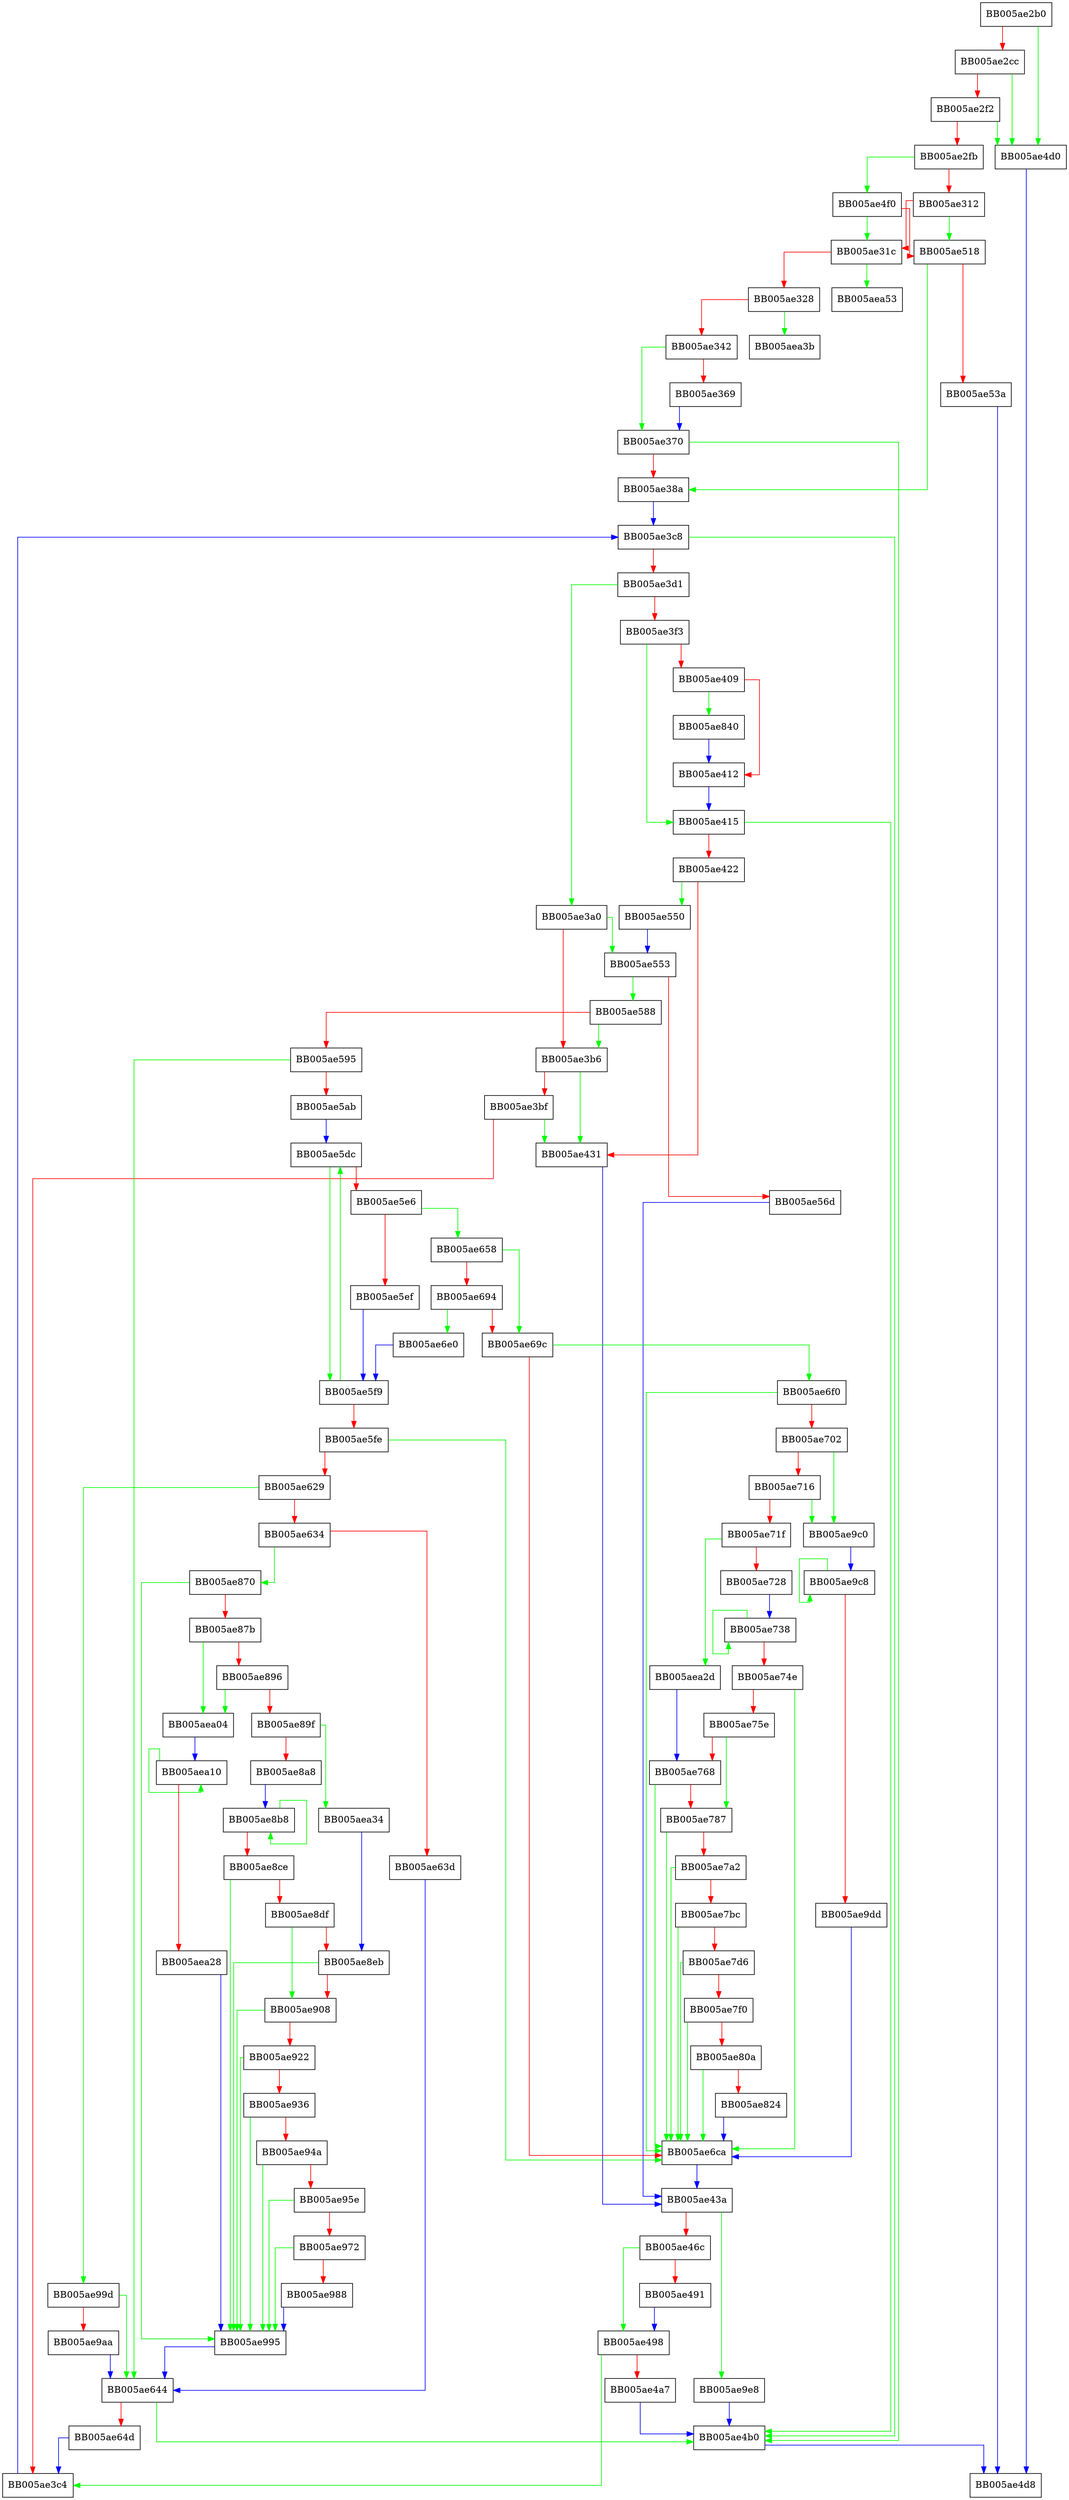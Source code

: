 digraph b64_read {
  node [shape="box"];
  graph [splines=ortho];
  BB005ae2b0 -> BB005ae4d0 [color="green"];
  BB005ae2b0 -> BB005ae2cc [color="red"];
  BB005ae2cc -> BB005ae4d0 [color="green"];
  BB005ae2cc -> BB005ae2f2 [color="red"];
  BB005ae2f2 -> BB005ae4d0 [color="green"];
  BB005ae2f2 -> BB005ae2fb [color="red"];
  BB005ae2fb -> BB005ae4f0 [color="green"];
  BB005ae2fb -> BB005ae312 [color="red"];
  BB005ae312 -> BB005ae518 [color="green"];
  BB005ae312 -> BB005ae31c [color="red"];
  BB005ae31c -> BB005aea53 [color="green"];
  BB005ae31c -> BB005ae328 [color="red"];
  BB005ae328 -> BB005aea3b [color="green"];
  BB005ae328 -> BB005ae342 [color="red"];
  BB005ae342 -> BB005ae370 [color="green"];
  BB005ae342 -> BB005ae369 [color="red"];
  BB005ae369 -> BB005ae370 [color="blue"];
  BB005ae370 -> BB005ae4b0 [color="green"];
  BB005ae370 -> BB005ae38a [color="red"];
  BB005ae38a -> BB005ae3c8 [color="blue"];
  BB005ae3a0 -> BB005ae553 [color="green"];
  BB005ae3a0 -> BB005ae3b6 [color="red"];
  BB005ae3b6 -> BB005ae431 [color="green"];
  BB005ae3b6 -> BB005ae3bf [color="red"];
  BB005ae3bf -> BB005ae431 [color="green"];
  BB005ae3bf -> BB005ae3c4 [color="red"];
  BB005ae3c4 -> BB005ae3c8 [color="blue"];
  BB005ae3c8 -> BB005ae4b0 [color="green"];
  BB005ae3c8 -> BB005ae3d1 [color="red"];
  BB005ae3d1 -> BB005ae3a0 [color="green"];
  BB005ae3d1 -> BB005ae3f3 [color="red"];
  BB005ae3f3 -> BB005ae415 [color="green"];
  BB005ae3f3 -> BB005ae409 [color="red"];
  BB005ae409 -> BB005ae840 [color="green"];
  BB005ae409 -> BB005ae412 [color="red"];
  BB005ae412 -> BB005ae415 [color="blue"];
  BB005ae415 -> BB005ae4b0 [color="green"];
  BB005ae415 -> BB005ae422 [color="red"];
  BB005ae422 -> BB005ae550 [color="green"];
  BB005ae422 -> BB005ae431 [color="red"];
  BB005ae431 -> BB005ae43a [color="blue"];
  BB005ae43a -> BB005ae9e8 [color="green"];
  BB005ae43a -> BB005ae46c [color="red"];
  BB005ae46c -> BB005ae498 [color="green"];
  BB005ae46c -> BB005ae491 [color="red"];
  BB005ae491 -> BB005ae498 [color="blue"];
  BB005ae498 -> BB005ae3c4 [color="green"];
  BB005ae498 -> BB005ae4a7 [color="red"];
  BB005ae4a7 -> BB005ae4b0 [color="blue"];
  BB005ae4b0 -> BB005ae4d8 [color="blue"];
  BB005ae4d0 -> BB005ae4d8 [color="blue"];
  BB005ae4f0 -> BB005ae31c [color="green"];
  BB005ae4f0 -> BB005ae518 [color="red"];
  BB005ae518 -> BB005ae38a [color="green"];
  BB005ae518 -> BB005ae53a [color="red"];
  BB005ae53a -> BB005ae4d8 [color="blue"];
  BB005ae550 -> BB005ae553 [color="blue"];
  BB005ae553 -> BB005ae588 [color="green"];
  BB005ae553 -> BB005ae56d [color="red"];
  BB005ae56d -> BB005ae43a [color="blue"];
  BB005ae588 -> BB005ae3b6 [color="green"];
  BB005ae588 -> BB005ae595 [color="red"];
  BB005ae595 -> BB005ae644 [color="green"];
  BB005ae595 -> BB005ae5ab [color="red"];
  BB005ae5ab -> BB005ae5dc [color="blue"];
  BB005ae5dc -> BB005ae5f9 [color="green"];
  BB005ae5dc -> BB005ae5e6 [color="red"];
  BB005ae5e6 -> BB005ae658 [color="green"];
  BB005ae5e6 -> BB005ae5ef [color="red"];
  BB005ae5ef -> BB005ae5f9 [color="blue"];
  BB005ae5f9 -> BB005ae5dc [color="green"];
  BB005ae5f9 -> BB005ae5fe [color="red"];
  BB005ae5fe -> BB005ae6ca [color="green"];
  BB005ae5fe -> BB005ae629 [color="red"];
  BB005ae629 -> BB005ae99d [color="green"];
  BB005ae629 -> BB005ae634 [color="red"];
  BB005ae634 -> BB005ae870 [color="green"];
  BB005ae634 -> BB005ae63d [color="red"];
  BB005ae63d -> BB005ae644 [color="blue"];
  BB005ae644 -> BB005ae4b0 [color="green"];
  BB005ae644 -> BB005ae64d [color="red"];
  BB005ae64d -> BB005ae3c4 [color="blue"];
  BB005ae658 -> BB005ae69c [color="green"];
  BB005ae658 -> BB005ae694 [color="red"];
  BB005ae694 -> BB005ae6e0 [color="green"];
  BB005ae694 -> BB005ae69c [color="red"];
  BB005ae69c -> BB005ae6f0 [color="green"];
  BB005ae69c -> BB005ae6ca [color="red"];
  BB005ae6ca -> BB005ae43a [color="blue"];
  BB005ae6e0 -> BB005ae5f9 [color="blue"];
  BB005ae6f0 -> BB005ae6ca [color="green"];
  BB005ae6f0 -> BB005ae702 [color="red"];
  BB005ae702 -> BB005ae9c0 [color="green"];
  BB005ae702 -> BB005ae716 [color="red"];
  BB005ae716 -> BB005ae9c0 [color="green"];
  BB005ae716 -> BB005ae71f [color="red"];
  BB005ae71f -> BB005aea2d [color="green"];
  BB005ae71f -> BB005ae728 [color="red"];
  BB005ae728 -> BB005ae738 [color="blue"];
  BB005ae738 -> BB005ae738 [color="green"];
  BB005ae738 -> BB005ae74e [color="red"];
  BB005ae74e -> BB005ae6ca [color="green"];
  BB005ae74e -> BB005ae75e [color="red"];
  BB005ae75e -> BB005ae787 [color="green"];
  BB005ae75e -> BB005ae768 [color="red"];
  BB005ae768 -> BB005ae6ca [color="green"];
  BB005ae768 -> BB005ae787 [color="red"];
  BB005ae787 -> BB005ae6ca [color="green"];
  BB005ae787 -> BB005ae7a2 [color="red"];
  BB005ae7a2 -> BB005ae6ca [color="green"];
  BB005ae7a2 -> BB005ae7bc [color="red"];
  BB005ae7bc -> BB005ae6ca [color="green"];
  BB005ae7bc -> BB005ae7d6 [color="red"];
  BB005ae7d6 -> BB005ae6ca [color="green"];
  BB005ae7d6 -> BB005ae7f0 [color="red"];
  BB005ae7f0 -> BB005ae6ca [color="green"];
  BB005ae7f0 -> BB005ae80a [color="red"];
  BB005ae80a -> BB005ae6ca [color="green"];
  BB005ae80a -> BB005ae824 [color="red"];
  BB005ae824 -> BB005ae6ca [color="blue"];
  BB005ae840 -> BB005ae412 [color="blue"];
  BB005ae870 -> BB005ae995 [color="green"];
  BB005ae870 -> BB005ae87b [color="red"];
  BB005ae87b -> BB005aea04 [color="green"];
  BB005ae87b -> BB005ae896 [color="red"];
  BB005ae896 -> BB005aea04 [color="green"];
  BB005ae896 -> BB005ae89f [color="red"];
  BB005ae89f -> BB005aea34 [color="green"];
  BB005ae89f -> BB005ae8a8 [color="red"];
  BB005ae8a8 -> BB005ae8b8 [color="blue"];
  BB005ae8b8 -> BB005ae8b8 [color="green"];
  BB005ae8b8 -> BB005ae8ce [color="red"];
  BB005ae8ce -> BB005ae995 [color="green"];
  BB005ae8ce -> BB005ae8df [color="red"];
  BB005ae8df -> BB005ae908 [color="green"];
  BB005ae8df -> BB005ae8eb [color="red"];
  BB005ae8eb -> BB005ae995 [color="green"];
  BB005ae8eb -> BB005ae908 [color="red"];
  BB005ae908 -> BB005ae995 [color="green"];
  BB005ae908 -> BB005ae922 [color="red"];
  BB005ae922 -> BB005ae995 [color="green"];
  BB005ae922 -> BB005ae936 [color="red"];
  BB005ae936 -> BB005ae995 [color="green"];
  BB005ae936 -> BB005ae94a [color="red"];
  BB005ae94a -> BB005ae995 [color="green"];
  BB005ae94a -> BB005ae95e [color="red"];
  BB005ae95e -> BB005ae995 [color="green"];
  BB005ae95e -> BB005ae972 [color="red"];
  BB005ae972 -> BB005ae995 [color="green"];
  BB005ae972 -> BB005ae988 [color="red"];
  BB005ae988 -> BB005ae995 [color="blue"];
  BB005ae995 -> BB005ae644 [color="blue"];
  BB005ae99d -> BB005ae644 [color="green"];
  BB005ae99d -> BB005ae9aa [color="red"];
  BB005ae9aa -> BB005ae644 [color="blue"];
  BB005ae9c0 -> BB005ae9c8 [color="blue"];
  BB005ae9c8 -> BB005ae9c8 [color="green"];
  BB005ae9c8 -> BB005ae9dd [color="red"];
  BB005ae9dd -> BB005ae6ca [color="blue"];
  BB005ae9e8 -> BB005ae4b0 [color="blue"];
  BB005aea04 -> BB005aea10 [color="blue"];
  BB005aea10 -> BB005aea10 [color="green"];
  BB005aea10 -> BB005aea28 [color="red"];
  BB005aea28 -> BB005ae995 [color="blue"];
  BB005aea2d -> BB005ae768 [color="blue"];
  BB005aea34 -> BB005ae8eb [color="blue"];
}